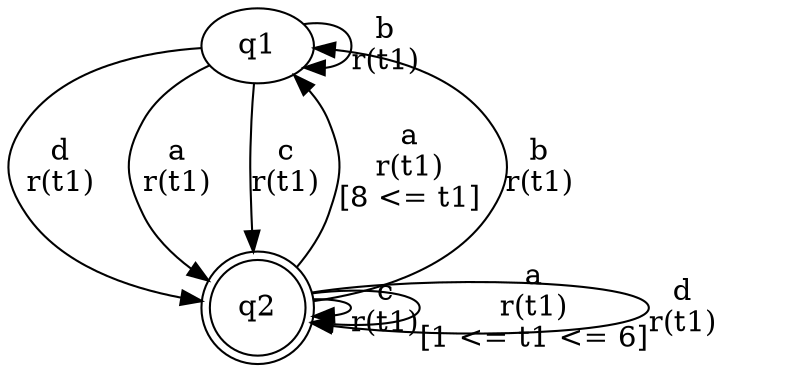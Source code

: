 digraph L {
	qq1[label=q1]
	qq2[label=q2 shape=doublecircle]
	qq1 -> qq2[label="d\nr(t1)\n"]
	qq2 -> qq1[label="a\nr(t1)\n[8 <= t1]"]
	qq2 -> qq1[label="b\nr(t1)\n"]
	qq2 -> qq2[label="c\nr(t1)\n"]
	qq2 -> qq2[label="a\nr(t1)\n[1 <= t1 <= 6]"]
	qq2 -> qq2[label="d\nr(t1)\n"]
	qq1 -> qq2[label="a\nr(t1)\n"]
	qq1 -> qq1[label="b\nr(t1)\n"]
	qq1 -> qq2[label="c\nr(t1)\n"]
}
